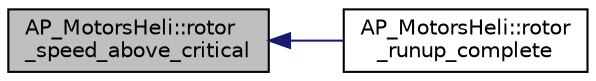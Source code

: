 digraph "AP_MotorsHeli::rotor_speed_above_critical"
{
 // INTERACTIVE_SVG=YES
  edge [fontname="Helvetica",fontsize="10",labelfontname="Helvetica",labelfontsize="10"];
  node [fontname="Helvetica",fontsize="10",shape=record];
  rankdir="LR";
  Node1 [label="AP_MotorsHeli::rotor\l_speed_above_critical",height=0.2,width=0.4,color="black", fillcolor="grey75", style="filled", fontcolor="black"];
  Node1 -> Node2 [dir="back",color="midnightblue",fontsize="10",style="solid",fontname="Helvetica"];
  Node2 [label="AP_MotorsHeli::rotor\l_runup_complete",height=0.2,width=0.4,color="black", fillcolor="white", style="filled",URL="$classAP__MotorsHeli.html#a5f05624880a53f4354d998397f32bc4e"];
}
